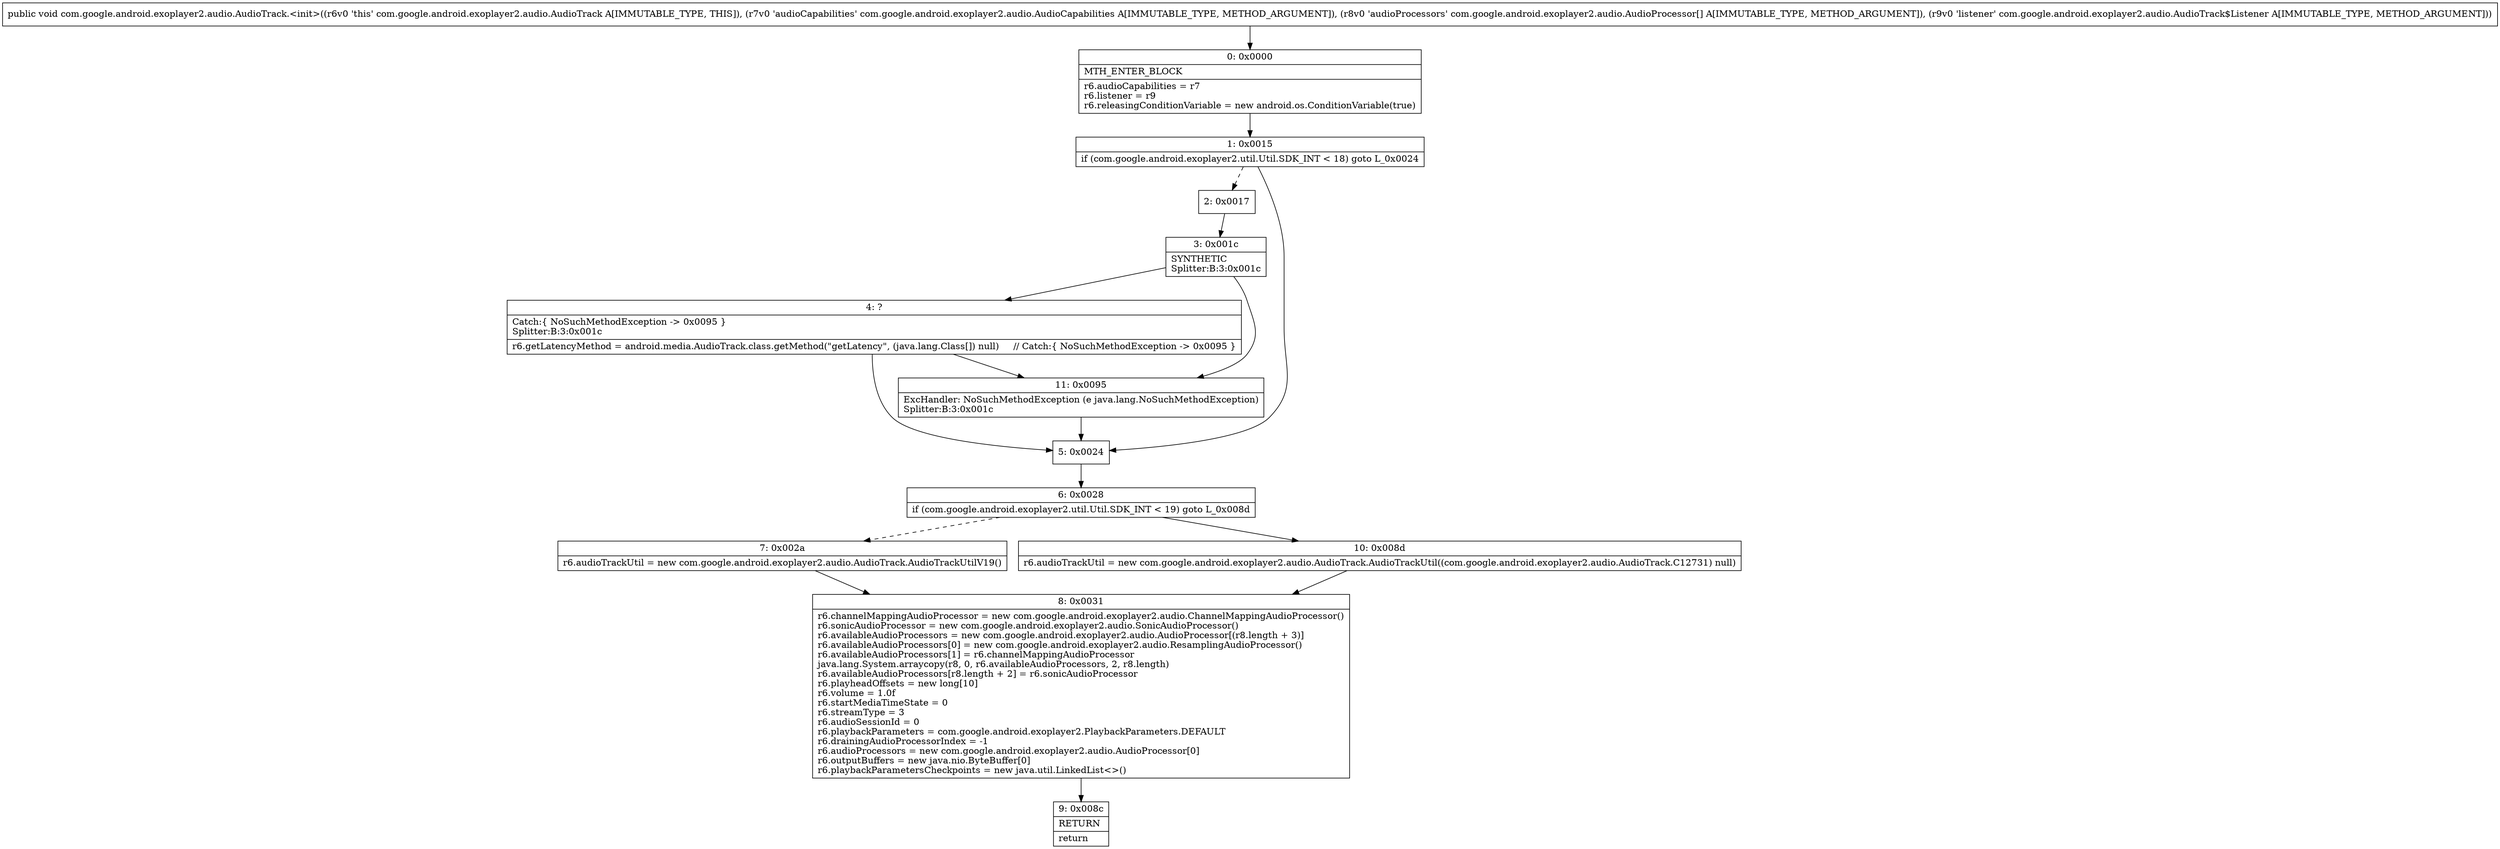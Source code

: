 digraph "CFG forcom.google.android.exoplayer2.audio.AudioTrack.\<init\>(Lcom\/google\/android\/exoplayer2\/audio\/AudioCapabilities;[Lcom\/google\/android\/exoplayer2\/audio\/AudioProcessor;Lcom\/google\/android\/exoplayer2\/audio\/AudioTrack$Listener;)V" {
Node_0 [shape=record,label="{0\:\ 0x0000|MTH_ENTER_BLOCK\l|r6.audioCapabilities = r7\lr6.listener = r9\lr6.releasingConditionVariable = new android.os.ConditionVariable(true)\l}"];
Node_1 [shape=record,label="{1\:\ 0x0015|if (com.google.android.exoplayer2.util.Util.SDK_INT \< 18) goto L_0x0024\l}"];
Node_2 [shape=record,label="{2\:\ 0x0017}"];
Node_3 [shape=record,label="{3\:\ 0x001c|SYNTHETIC\lSplitter:B:3:0x001c\l}"];
Node_4 [shape=record,label="{4\:\ ?|Catch:\{ NoSuchMethodException \-\> 0x0095 \}\lSplitter:B:3:0x001c\l|r6.getLatencyMethod = android.media.AudioTrack.class.getMethod(\"getLatency\", (java.lang.Class[]) null)     \/\/ Catch:\{ NoSuchMethodException \-\> 0x0095 \}\l}"];
Node_5 [shape=record,label="{5\:\ 0x0024}"];
Node_6 [shape=record,label="{6\:\ 0x0028|if (com.google.android.exoplayer2.util.Util.SDK_INT \< 19) goto L_0x008d\l}"];
Node_7 [shape=record,label="{7\:\ 0x002a|r6.audioTrackUtil = new com.google.android.exoplayer2.audio.AudioTrack.AudioTrackUtilV19()\l}"];
Node_8 [shape=record,label="{8\:\ 0x0031|r6.channelMappingAudioProcessor = new com.google.android.exoplayer2.audio.ChannelMappingAudioProcessor()\lr6.sonicAudioProcessor = new com.google.android.exoplayer2.audio.SonicAudioProcessor()\lr6.availableAudioProcessors = new com.google.android.exoplayer2.audio.AudioProcessor[(r8.length + 3)]\lr6.availableAudioProcessors[0] = new com.google.android.exoplayer2.audio.ResamplingAudioProcessor()\lr6.availableAudioProcessors[1] = r6.channelMappingAudioProcessor\ljava.lang.System.arraycopy(r8, 0, r6.availableAudioProcessors, 2, r8.length)\lr6.availableAudioProcessors[r8.length + 2] = r6.sonicAudioProcessor\lr6.playheadOffsets = new long[10]\lr6.volume = 1.0f\lr6.startMediaTimeState = 0\lr6.streamType = 3\lr6.audioSessionId = 0\lr6.playbackParameters = com.google.android.exoplayer2.PlaybackParameters.DEFAULT\lr6.drainingAudioProcessorIndex = \-1\lr6.audioProcessors = new com.google.android.exoplayer2.audio.AudioProcessor[0]\lr6.outputBuffers = new java.nio.ByteBuffer[0]\lr6.playbackParametersCheckpoints = new java.util.LinkedList\<\>()\l}"];
Node_9 [shape=record,label="{9\:\ 0x008c|RETURN\l|return\l}"];
Node_10 [shape=record,label="{10\:\ 0x008d|r6.audioTrackUtil = new com.google.android.exoplayer2.audio.AudioTrack.AudioTrackUtil((com.google.android.exoplayer2.audio.AudioTrack.C12731) null)\l}"];
Node_11 [shape=record,label="{11\:\ 0x0095|ExcHandler: NoSuchMethodException (e java.lang.NoSuchMethodException)\lSplitter:B:3:0x001c\l}"];
MethodNode[shape=record,label="{public void com.google.android.exoplayer2.audio.AudioTrack.\<init\>((r6v0 'this' com.google.android.exoplayer2.audio.AudioTrack A[IMMUTABLE_TYPE, THIS]), (r7v0 'audioCapabilities' com.google.android.exoplayer2.audio.AudioCapabilities A[IMMUTABLE_TYPE, METHOD_ARGUMENT]), (r8v0 'audioProcessors' com.google.android.exoplayer2.audio.AudioProcessor[] A[IMMUTABLE_TYPE, METHOD_ARGUMENT]), (r9v0 'listener' com.google.android.exoplayer2.audio.AudioTrack$Listener A[IMMUTABLE_TYPE, METHOD_ARGUMENT])) }"];
MethodNode -> Node_0;
Node_0 -> Node_1;
Node_1 -> Node_2[style=dashed];
Node_1 -> Node_5;
Node_2 -> Node_3;
Node_3 -> Node_4;
Node_3 -> Node_11;
Node_4 -> Node_5;
Node_4 -> Node_11;
Node_5 -> Node_6;
Node_6 -> Node_7[style=dashed];
Node_6 -> Node_10;
Node_7 -> Node_8;
Node_8 -> Node_9;
Node_10 -> Node_8;
Node_11 -> Node_5;
}

